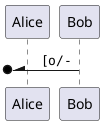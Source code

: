 {
  "sha1": "6pru8crpasnxfhhoq3in6p1gwvfghcx",
  "insertion": {
    "when": "2024-05-30T20:48:21.014Z",
    "user": "plantuml@gmail.com"
  }
}
@startuml
participant Alice as a
participant Bob   as b

  [o/- b : ""  [o/-""
@enduml
